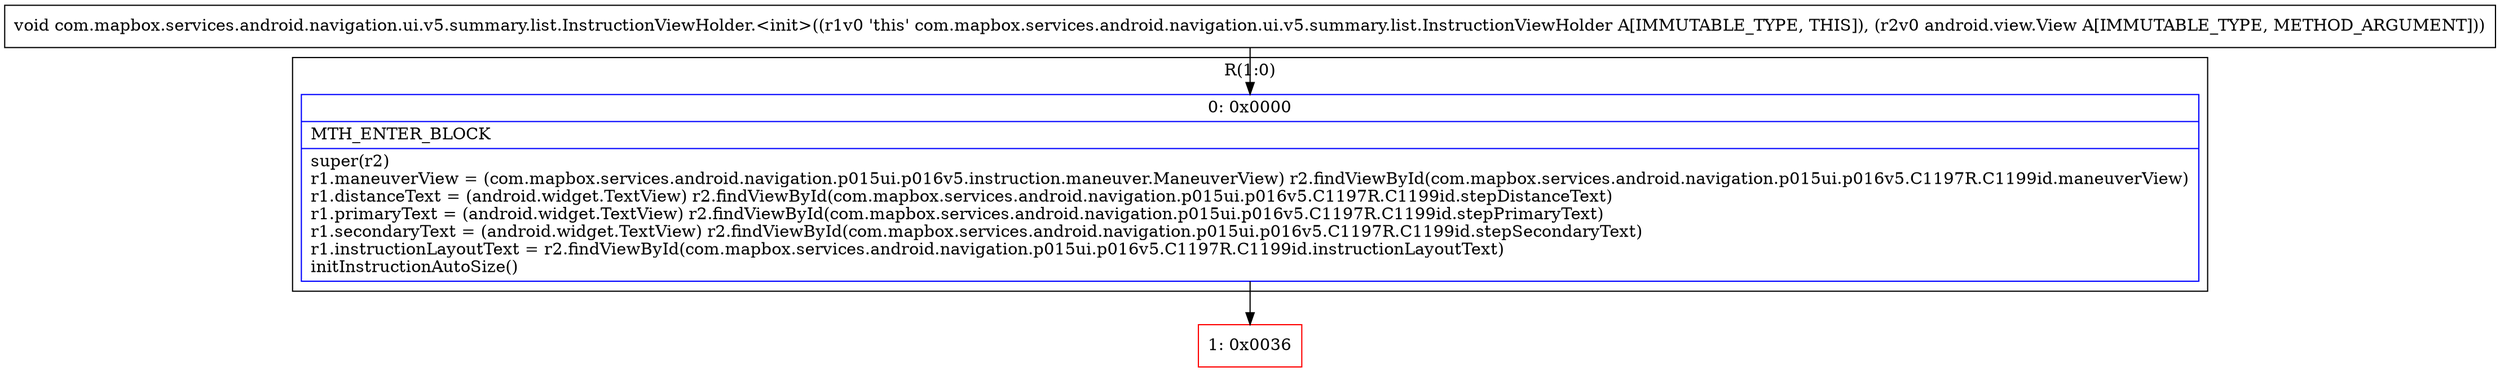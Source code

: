digraph "CFG forcom.mapbox.services.android.navigation.ui.v5.summary.list.InstructionViewHolder.\<init\>(Landroid\/view\/View;)V" {
subgraph cluster_Region_1134856599 {
label = "R(1:0)";
node [shape=record,color=blue];
Node_0 [shape=record,label="{0\:\ 0x0000|MTH_ENTER_BLOCK\l|super(r2)\lr1.maneuverView = (com.mapbox.services.android.navigation.p015ui.p016v5.instruction.maneuver.ManeuverView) r2.findViewById(com.mapbox.services.android.navigation.p015ui.p016v5.C1197R.C1199id.maneuverView)\lr1.distanceText = (android.widget.TextView) r2.findViewById(com.mapbox.services.android.navigation.p015ui.p016v5.C1197R.C1199id.stepDistanceText)\lr1.primaryText = (android.widget.TextView) r2.findViewById(com.mapbox.services.android.navigation.p015ui.p016v5.C1197R.C1199id.stepPrimaryText)\lr1.secondaryText = (android.widget.TextView) r2.findViewById(com.mapbox.services.android.navigation.p015ui.p016v5.C1197R.C1199id.stepSecondaryText)\lr1.instructionLayoutText = r2.findViewById(com.mapbox.services.android.navigation.p015ui.p016v5.C1197R.C1199id.instructionLayoutText)\linitInstructionAutoSize()\l}"];
}
Node_1 [shape=record,color=red,label="{1\:\ 0x0036}"];
MethodNode[shape=record,label="{void com.mapbox.services.android.navigation.ui.v5.summary.list.InstructionViewHolder.\<init\>((r1v0 'this' com.mapbox.services.android.navigation.ui.v5.summary.list.InstructionViewHolder A[IMMUTABLE_TYPE, THIS]), (r2v0 android.view.View A[IMMUTABLE_TYPE, METHOD_ARGUMENT])) }"];
MethodNode -> Node_0;
Node_0 -> Node_1;
}

